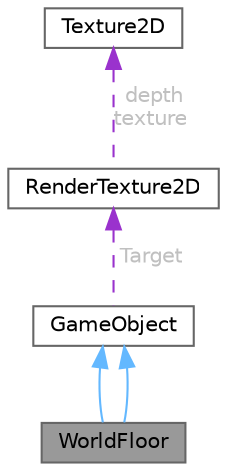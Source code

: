 digraph "WorldFloor"
{
 // LATEX_PDF_SIZE
  bgcolor="transparent";
  edge [fontname=Helvetica,fontsize=10,labelfontname=Helvetica,labelfontsize=10];
  node [fontname=Helvetica,fontsize=10,shape=box,height=0.2,width=0.4];
  Node1 [id="Node000001",label="WorldFloor",height=0.2,width=0.4,color="gray40", fillcolor="grey60", style="filled", fontcolor="black",tooltip=" "];
  Node2 -> Node1 [id="edge9_Node000001_Node000002",dir="back",color="steelblue1",style="solid",tooltip=" "];
  Node2 [id="Node000002",label="GameObject",height=0.2,width=0.4,color="gray40", fillcolor="white", style="filled",URL="$class_game_object.html",tooltip=" "];
  Node3 -> Node2 [id="edge10_Node000002_Node000003",dir="back",color="darkorchid3",style="dashed",tooltip=" ",label=" Target",fontcolor="grey" ];
  Node3 [id="Node000003",label="RenderTexture2D",height=0.2,width=0.4,color="gray40", fillcolor="white", style="filled",URL="$struct_render_texture2_d.html",tooltip=" "];
  Node4 -> Node3 [id="edge11_Node000003_Node000004",dir="back",color="darkorchid3",style="dashed",tooltip=" ",label=" depth\ntexture",fontcolor="grey" ];
  Node4 [id="Node000004",label="Texture2D",height=0.2,width=0.4,color="gray40", fillcolor="white", style="filled",URL="$struct_texture2_d.html",tooltip=" "];
  Node2 -> Node1 [id="edge12_Node000001_Node000002",dir="back",color="steelblue1",style="solid",tooltip=" "];
}
